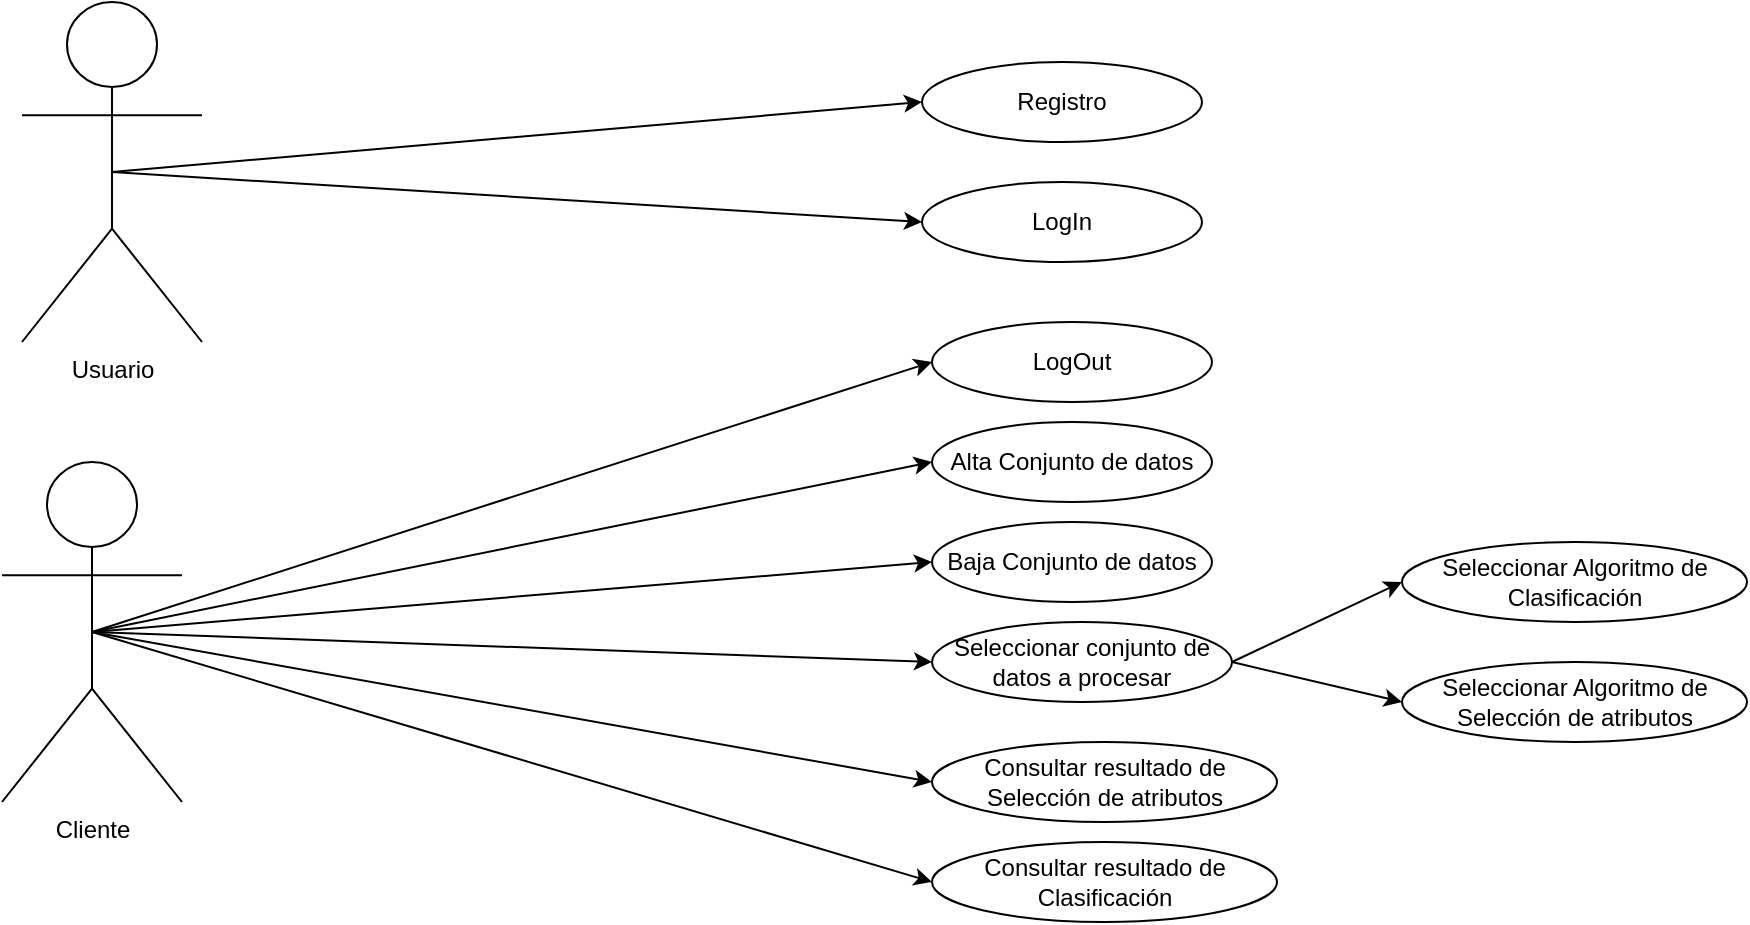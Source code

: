 <mxfile version="13.5.3" type="device"><diagram id="DjTbp8f_4ISTRrzE8E5O" name="Page-1"><mxGraphModel dx="1422" dy="763" grid="1" gridSize="10" guides="1" tooltips="1" connect="1" arrows="1" fold="1" page="1" pageScale="1" pageWidth="827" pageHeight="1169" math="0" shadow="0"><root><mxCell id="0"/><mxCell id="1" parent="0"/><mxCell id="CK3YazqQ73YP5977Aldi-11" style="rounded=1;orthogonalLoop=1;jettySize=auto;html=1;exitX=0.5;exitY=0.5;exitDx=0;exitDy=0;exitPerimeter=0;entryX=0;entryY=0.5;entryDx=0;entryDy=0;" edge="1" parent="1" source="CK3YazqQ73YP5977Aldi-3" target="CK3YazqQ73YP5977Aldi-7"><mxGeometry relative="1" as="geometry"/></mxCell><mxCell id="CK3YazqQ73YP5977Aldi-12" style="edgeStyle=none;rounded=1;orthogonalLoop=1;jettySize=auto;html=1;exitX=0.5;exitY=0.5;exitDx=0;exitDy=0;exitPerimeter=0;strokeColor=#000000;entryX=0;entryY=0.5;entryDx=0;entryDy=0;" edge="1" parent="1" source="CK3YazqQ73YP5977Aldi-3" target="CK3YazqQ73YP5977Aldi-8"><mxGeometry relative="1" as="geometry"/></mxCell><mxCell id="CK3YazqQ73YP5977Aldi-3" value="Usuario" style="shape=umlActor;verticalLabelPosition=bottom;verticalAlign=top;html=1;" vertex="1" parent="1"><mxGeometry x="130" y="20" width="90" height="170" as="geometry"/></mxCell><mxCell id="CK3YazqQ73YP5977Aldi-5" value="&lt;div&gt;Alta Conjunto de datos&lt;/div&gt;" style="ellipse;whiteSpace=wrap;html=1;" vertex="1" parent="1"><mxGeometry x="585" y="230" width="140" height="40" as="geometry"/></mxCell><mxCell id="CK3YazqQ73YP5977Aldi-6" value="&lt;div&gt;Baja Conjunto de datos&lt;/div&gt;" style="ellipse;whiteSpace=wrap;html=1;" vertex="1" parent="1"><mxGeometry x="585" y="280" width="140" height="40" as="geometry"/></mxCell><mxCell id="CK3YazqQ73YP5977Aldi-7" value="Registro" style="ellipse;whiteSpace=wrap;html=1;" vertex="1" parent="1"><mxGeometry x="580" y="50" width="140" height="40" as="geometry"/></mxCell><mxCell id="CK3YazqQ73YP5977Aldi-8" value="LogIn" style="ellipse;whiteSpace=wrap;html=1;" vertex="1" parent="1"><mxGeometry x="580" y="110" width="140" height="40" as="geometry"/></mxCell><mxCell id="CK3YazqQ73YP5977Aldi-9" value="LogOut" style="ellipse;whiteSpace=wrap;html=1;" vertex="1" parent="1"><mxGeometry x="585" y="180" width="140" height="40" as="geometry"/></mxCell><mxCell id="CK3YazqQ73YP5977Aldi-14" style="edgeStyle=none;rounded=1;orthogonalLoop=1;jettySize=auto;html=1;exitX=0.5;exitY=0.5;exitDx=0;exitDy=0;exitPerimeter=0;strokeColor=#000000;entryX=0;entryY=0.5;entryDx=0;entryDy=0;" edge="1" parent="1" source="CK3YazqQ73YP5977Aldi-13" target="CK3YazqQ73YP5977Aldi-9"><mxGeometry relative="1" as="geometry"/></mxCell><mxCell id="CK3YazqQ73YP5977Aldi-15" style="edgeStyle=none;rounded=1;orthogonalLoop=1;jettySize=auto;html=1;exitX=0.5;exitY=0.5;exitDx=0;exitDy=0;exitPerimeter=0;strokeColor=#000000;entryX=0;entryY=0.5;entryDx=0;entryDy=0;" edge="1" parent="1" source="CK3YazqQ73YP5977Aldi-13" target="CK3YazqQ73YP5977Aldi-5"><mxGeometry relative="1" as="geometry"/></mxCell><mxCell id="CK3YazqQ73YP5977Aldi-16" style="edgeStyle=none;rounded=1;orthogonalLoop=1;jettySize=auto;html=1;exitX=0.5;exitY=0.5;exitDx=0;exitDy=0;exitPerimeter=0;strokeColor=#000000;entryX=0;entryY=0.5;entryDx=0;entryDy=0;" edge="1" parent="1" source="CK3YazqQ73YP5977Aldi-13" target="CK3YazqQ73YP5977Aldi-6"><mxGeometry relative="1" as="geometry"/></mxCell><mxCell id="CK3YazqQ73YP5977Aldi-18" style="edgeStyle=none;rounded=1;orthogonalLoop=1;jettySize=auto;html=1;exitX=0.5;exitY=0.5;exitDx=0;exitDy=0;exitPerimeter=0;entryX=0;entryY=0.5;entryDx=0;entryDy=0;strokeColor=#000000;" edge="1" parent="1" source="CK3YazqQ73YP5977Aldi-13" target="CK3YazqQ73YP5977Aldi-17"><mxGeometry relative="1" as="geometry"/></mxCell><mxCell id="CK3YazqQ73YP5977Aldi-25" style="edgeStyle=none;rounded=1;orthogonalLoop=1;jettySize=auto;html=1;exitX=0.5;exitY=0.5;exitDx=0;exitDy=0;exitPerimeter=0;entryX=0;entryY=0.5;entryDx=0;entryDy=0;strokeColor=#000000;" edge="1" parent="1" source="CK3YazqQ73YP5977Aldi-13" target="CK3YazqQ73YP5977Aldi-22"><mxGeometry relative="1" as="geometry"/></mxCell><mxCell id="CK3YazqQ73YP5977Aldi-35" style="edgeStyle=none;rounded=1;orthogonalLoop=1;jettySize=auto;html=1;exitX=0.5;exitY=0.5;exitDx=0;exitDy=0;exitPerimeter=0;entryX=0;entryY=0.5;entryDx=0;entryDy=0;strokeColor=#000000;" edge="1" parent="1" source="CK3YazqQ73YP5977Aldi-13" target="CK3YazqQ73YP5977Aldi-34"><mxGeometry relative="1" as="geometry"/></mxCell><mxCell id="CK3YazqQ73YP5977Aldi-13" value="Cliente" style="shape=umlActor;verticalLabelPosition=bottom;verticalAlign=top;html=1;" vertex="1" parent="1"><mxGeometry x="120" y="250" width="90" height="170" as="geometry"/></mxCell><mxCell id="CK3YazqQ73YP5977Aldi-31" style="edgeStyle=none;rounded=1;orthogonalLoop=1;jettySize=auto;html=1;exitX=1;exitY=0.5;exitDx=0;exitDy=0;entryX=0;entryY=0.5;entryDx=0;entryDy=0;strokeColor=#000000;" edge="1" parent="1" source="CK3YazqQ73YP5977Aldi-17" target="CK3YazqQ73YP5977Aldi-30"><mxGeometry relative="1" as="geometry"/></mxCell><mxCell id="CK3YazqQ73YP5977Aldi-33" style="edgeStyle=none;rounded=1;orthogonalLoop=1;jettySize=auto;html=1;exitX=1;exitY=0.5;exitDx=0;exitDy=0;entryX=0;entryY=0.5;entryDx=0;entryDy=0;strokeColor=#000000;" edge="1" parent="1" source="CK3YazqQ73YP5977Aldi-17" target="CK3YazqQ73YP5977Aldi-32"><mxGeometry relative="1" as="geometry"/></mxCell><mxCell id="CK3YazqQ73YP5977Aldi-17" value="Seleccionar conjunto de datos a procesar" style="ellipse;whiteSpace=wrap;html=1;" vertex="1" parent="1"><mxGeometry x="585" y="330" width="150" height="40" as="geometry"/></mxCell><mxCell id="CK3YazqQ73YP5977Aldi-22" value="Consultar resultado de Selección de atributos" style="ellipse;whiteSpace=wrap;html=1;" vertex="1" parent="1"><mxGeometry x="585" y="390" width="172.5" height="40" as="geometry"/></mxCell><mxCell id="CK3YazqQ73YP5977Aldi-30" value="Seleccionar Algoritmo de Clasificación" style="ellipse;whiteSpace=wrap;html=1;" vertex="1" parent="1"><mxGeometry x="820" y="290" width="172.5" height="40" as="geometry"/></mxCell><mxCell id="CK3YazqQ73YP5977Aldi-32" value="Seleccionar Algoritmo de Selección de atributos" style="ellipse;whiteSpace=wrap;html=1;" vertex="1" parent="1"><mxGeometry x="820" y="350" width="172.5" height="40" as="geometry"/></mxCell><mxCell id="CK3YazqQ73YP5977Aldi-34" value="Consultar resultado de Clasificación" style="ellipse;whiteSpace=wrap;html=1;" vertex="1" parent="1"><mxGeometry x="585" y="440" width="172.5" height="40" as="geometry"/></mxCell></root></mxGraphModel></diagram></mxfile>